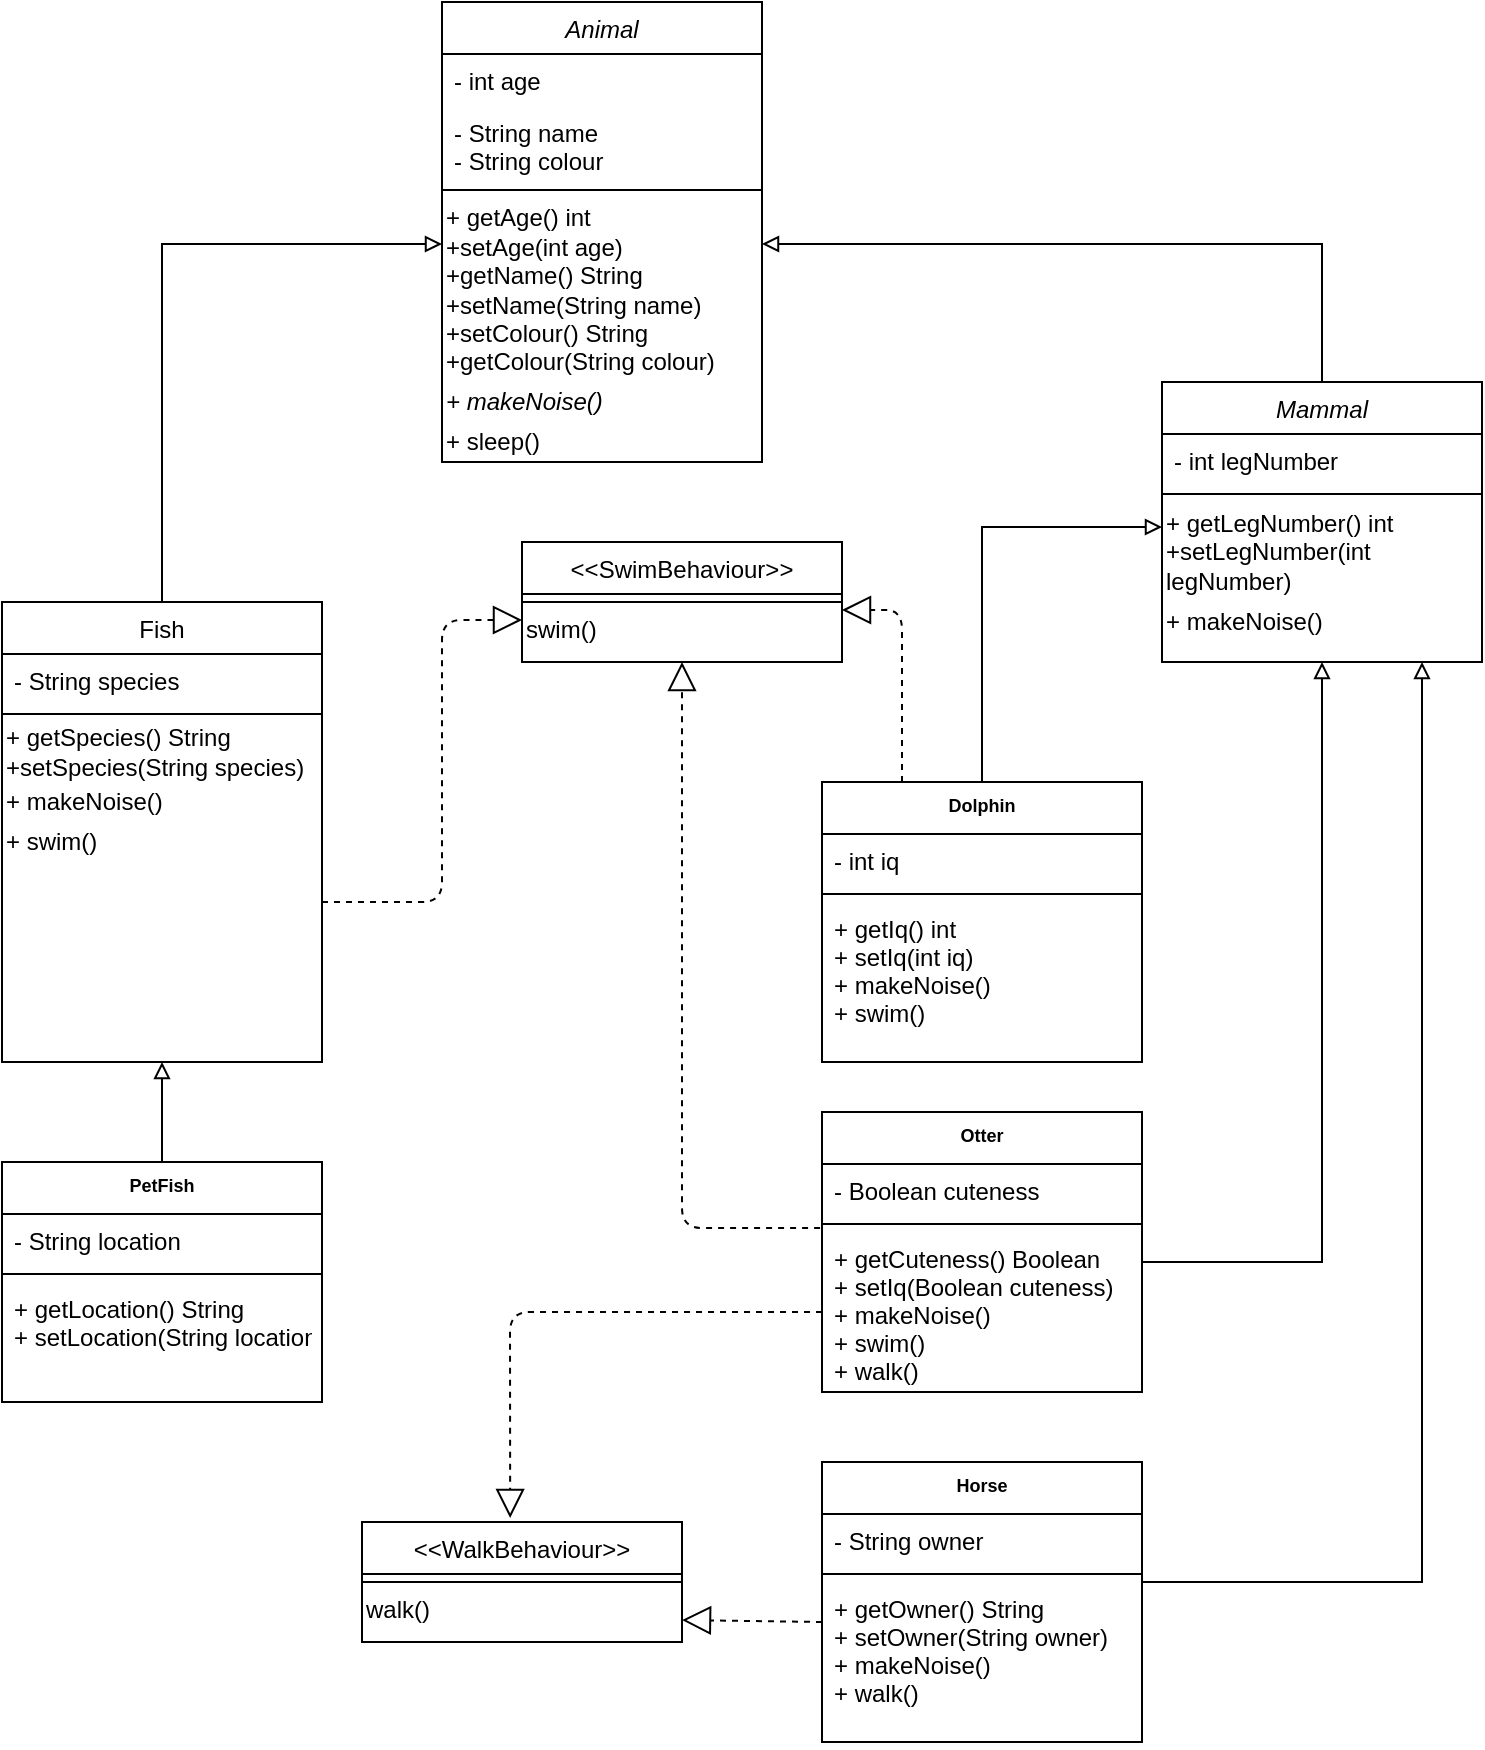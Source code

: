 <mxfile version="14.8.3" type="device"><diagram id="C5RBs43oDa-KdzZeNtuy" name="Page-1"><mxGraphModel dx="1422" dy="800" grid="1" gridSize="10" guides="1" tooltips="1" connect="1" arrows="1" fold="1" page="1" pageScale="1" pageWidth="827" pageHeight="1169" math="0" shadow="0"><root><mxCell id="WIyWlLk6GJQsqaUBKTNV-0"/><mxCell id="WIyWlLk6GJQsqaUBKTNV-1" parent="WIyWlLk6GJQsqaUBKTNV-0"/><mxCell id="zkfFHV4jXpPFQw0GAbJ--6" value="Animal" style="swimlane;fontStyle=2;align=center;verticalAlign=top;childLayout=stackLayout;horizontal=1;startSize=26;horizontalStack=0;resizeParent=1;resizeLast=0;collapsible=1;marginBottom=0;rounded=0;shadow=0;strokeWidth=1;" parent="WIyWlLk6GJQsqaUBKTNV-1" vertex="1"><mxGeometry x="260" y="30" width="160" height="230" as="geometry"><mxRectangle x="130" y="380" width="160" height="26" as="alternateBounds"/></mxGeometry></mxCell><mxCell id="zkfFHV4jXpPFQw0GAbJ--7" value="- int age" style="text;align=left;verticalAlign=top;spacingLeft=4;spacingRight=4;overflow=hidden;rotatable=0;points=[[0,0.5],[1,0.5]];portConstraint=eastwest;" parent="zkfFHV4jXpPFQw0GAbJ--6" vertex="1"><mxGeometry y="26" width="160" height="26" as="geometry"/></mxCell><mxCell id="zkfFHV4jXpPFQw0GAbJ--8" value="- String name&#10;- String colour" style="text;align=left;verticalAlign=top;spacingLeft=4;spacingRight=4;overflow=hidden;rotatable=0;points=[[0,0.5],[1,0.5]];portConstraint=eastwest;rounded=0;shadow=0;html=0;" parent="zkfFHV4jXpPFQw0GAbJ--6" vertex="1"><mxGeometry y="52" width="160" height="38" as="geometry"/></mxCell><mxCell id="zkfFHV4jXpPFQw0GAbJ--9" value="" style="line;html=1;strokeWidth=1;align=left;verticalAlign=middle;spacingTop=-1;spacingLeft=3;spacingRight=3;rotatable=0;labelPosition=right;points=[];portConstraint=eastwest;" parent="zkfFHV4jXpPFQw0GAbJ--6" vertex="1"><mxGeometry y="90" width="160" height="8" as="geometry"/></mxCell><mxCell id="y3QuK2yfH86_cCkmzQSX-1" value="+ getAge() int&lt;br&gt;+setAge(int age)&lt;br&gt;+getName() String&lt;br&gt;+setName(String name)&lt;br&gt;+setColour() String&lt;br&gt;+getColour(String colour)" style="text;html=1;strokeColor=none;fillColor=none;align=left;verticalAlign=middle;whiteSpace=wrap;rounded=0;" vertex="1" parent="zkfFHV4jXpPFQw0GAbJ--6"><mxGeometry y="98" width="160" height="92" as="geometry"/></mxCell><mxCell id="y3QuK2yfH86_cCkmzQSX-3" value="&lt;i&gt;+ makeNoise()&lt;/i&gt;" style="text;html=1;strokeColor=none;fillColor=none;align=left;verticalAlign=middle;whiteSpace=wrap;rounded=0;" vertex="1" parent="zkfFHV4jXpPFQw0GAbJ--6"><mxGeometry y="190" width="160" height="20" as="geometry"/></mxCell><mxCell id="y3QuK2yfH86_cCkmzQSX-4" value="+ sleep()" style="text;html=1;strokeColor=none;fillColor=none;align=left;verticalAlign=middle;whiteSpace=wrap;rounded=0;" vertex="1" parent="zkfFHV4jXpPFQw0GAbJ--6"><mxGeometry y="210" width="160" height="20" as="geometry"/></mxCell><mxCell id="y3QuK2yfH86_cCkmzQSX-6" value="&lt;&lt;WalkBehaviour&gt;&gt;" style="swimlane;fontStyle=0;align=center;verticalAlign=top;childLayout=stackLayout;horizontal=1;startSize=26;horizontalStack=0;resizeParent=1;resizeLast=0;collapsible=1;marginBottom=0;rounded=0;shadow=0;strokeWidth=1;" vertex="1" parent="WIyWlLk6GJQsqaUBKTNV-1"><mxGeometry x="220" y="790" width="160" height="60" as="geometry"><mxRectangle x="130" y="380" width="160" height="26" as="alternateBounds"/></mxGeometry></mxCell><mxCell id="y3QuK2yfH86_cCkmzQSX-9" value="" style="line;html=1;strokeWidth=1;align=left;verticalAlign=middle;spacingTop=-1;spacingLeft=3;spacingRight=3;rotatable=0;labelPosition=right;points=[];portConstraint=eastwest;" vertex="1" parent="y3QuK2yfH86_cCkmzQSX-6"><mxGeometry y="26" width="160" height="8" as="geometry"/></mxCell><mxCell id="y3QuK2yfH86_cCkmzQSX-13" value="walk()" style="text;html=1;strokeColor=none;fillColor=none;align=left;verticalAlign=middle;whiteSpace=wrap;rounded=0;" vertex="1" parent="y3QuK2yfH86_cCkmzQSX-6"><mxGeometry y="34" width="160" height="20" as="geometry"/></mxCell><mxCell id="y3QuK2yfH86_cCkmzQSX-14" value="&lt;&lt;SwimBehaviour&gt;&gt;" style="swimlane;fontStyle=0;align=center;verticalAlign=top;childLayout=stackLayout;horizontal=1;startSize=26;horizontalStack=0;resizeParent=1;resizeLast=0;collapsible=1;marginBottom=0;rounded=0;shadow=0;strokeWidth=1;" vertex="1" parent="WIyWlLk6GJQsqaUBKTNV-1"><mxGeometry x="300" y="300" width="160" height="60" as="geometry"><mxRectangle x="130" y="380" width="160" height="26" as="alternateBounds"/></mxGeometry></mxCell><mxCell id="y3QuK2yfH86_cCkmzQSX-15" value="" style="line;html=1;strokeWidth=1;align=left;verticalAlign=middle;spacingTop=-1;spacingLeft=3;spacingRight=3;rotatable=0;labelPosition=right;points=[];portConstraint=eastwest;" vertex="1" parent="y3QuK2yfH86_cCkmzQSX-14"><mxGeometry y="26" width="160" height="8" as="geometry"/></mxCell><mxCell id="y3QuK2yfH86_cCkmzQSX-16" value="swim()" style="text;html=1;strokeColor=none;fillColor=none;align=left;verticalAlign=middle;whiteSpace=wrap;rounded=0;" vertex="1" parent="y3QuK2yfH86_cCkmzQSX-14"><mxGeometry y="34" width="160" height="20" as="geometry"/></mxCell><mxCell id="y3QuK2yfH86_cCkmzQSX-33" style="edgeStyle=orthogonalEdgeStyle;rounded=0;orthogonalLoop=1;jettySize=auto;html=1;exitX=0.5;exitY=0;exitDx=0;exitDy=0;entryX=0;entryY=0.25;entryDx=0;entryDy=0;fontSize=9;endArrow=block;endFill=0;" edge="1" parent="WIyWlLk6GJQsqaUBKTNV-1" source="y3QuK2yfH86_cCkmzQSX-17" target="y3QuK2yfH86_cCkmzQSX-1"><mxGeometry relative="1" as="geometry"/></mxCell><mxCell id="y3QuK2yfH86_cCkmzQSX-17" value="Fish" style="swimlane;fontStyle=0;align=center;verticalAlign=top;childLayout=stackLayout;horizontal=1;startSize=26;horizontalStack=0;resizeParent=1;resizeLast=0;collapsible=1;marginBottom=0;rounded=0;shadow=0;strokeWidth=1;" vertex="1" parent="WIyWlLk6GJQsqaUBKTNV-1"><mxGeometry x="40" y="330" width="160" height="230" as="geometry"><mxRectangle x="130" y="380" width="160" height="26" as="alternateBounds"/></mxGeometry></mxCell><mxCell id="y3QuK2yfH86_cCkmzQSX-18" value="- String species" style="text;align=left;verticalAlign=top;spacingLeft=4;spacingRight=4;overflow=hidden;rotatable=0;points=[[0,0.5],[1,0.5]];portConstraint=eastwest;" vertex="1" parent="y3QuK2yfH86_cCkmzQSX-17"><mxGeometry y="26" width="160" height="26" as="geometry"/></mxCell><mxCell id="y3QuK2yfH86_cCkmzQSX-20" value="" style="line;html=1;strokeWidth=1;align=left;verticalAlign=middle;spacingTop=-1;spacingLeft=3;spacingRight=3;rotatable=0;labelPosition=right;points=[];portConstraint=eastwest;" vertex="1" parent="y3QuK2yfH86_cCkmzQSX-17"><mxGeometry y="52" width="160" height="8" as="geometry"/></mxCell><mxCell id="y3QuK2yfH86_cCkmzQSX-21" value="+ getSpecies() String&lt;br&gt;+setSpecies(String species)&amp;nbsp;" style="text;html=1;strokeColor=none;fillColor=none;align=left;verticalAlign=middle;whiteSpace=wrap;rounded=0;" vertex="1" parent="y3QuK2yfH86_cCkmzQSX-17"><mxGeometry y="60" width="160" height="30" as="geometry"/></mxCell><mxCell id="y3QuK2yfH86_cCkmzQSX-22" value="+ makeNoise()" style="text;html=1;strokeColor=none;fillColor=none;align=left;verticalAlign=middle;whiteSpace=wrap;rounded=0;" vertex="1" parent="y3QuK2yfH86_cCkmzQSX-17"><mxGeometry y="90" width="160" height="20" as="geometry"/></mxCell><mxCell id="y3QuK2yfH86_cCkmzQSX-23" value="+ swim()" style="text;html=1;strokeColor=none;fillColor=none;align=left;verticalAlign=middle;whiteSpace=wrap;rounded=0;" vertex="1" parent="y3QuK2yfH86_cCkmzQSX-17"><mxGeometry y="110" width="160" height="20" as="geometry"/></mxCell><mxCell id="y3QuK2yfH86_cCkmzQSX-30" value="" style="endArrow=block;dashed=1;endFill=0;endSize=12;html=1;fontSize=9;entryX=0;entryY=0.25;entryDx=0;entryDy=0;" edge="1" parent="WIyWlLk6GJQsqaUBKTNV-1" target="y3QuK2yfH86_cCkmzQSX-16"><mxGeometry width="160" relative="1" as="geometry"><mxPoint x="200" y="480" as="sourcePoint"/><mxPoint x="360" y="480" as="targetPoint"/><Array as="points"><mxPoint x="260" y="480"/><mxPoint x="260" y="339"/></Array></mxGeometry></mxCell><mxCell id="y3QuK2yfH86_cCkmzQSX-38" style="edgeStyle=orthogonalEdgeStyle;rounded=0;orthogonalLoop=1;jettySize=auto;html=1;exitX=0.5;exitY=0;exitDx=0;exitDy=0;entryX=0.5;entryY=1;entryDx=0;entryDy=0;fontSize=9;endArrow=block;endFill=0;" edge="1" parent="WIyWlLk6GJQsqaUBKTNV-1" source="y3QuK2yfH86_cCkmzQSX-34" target="y3QuK2yfH86_cCkmzQSX-17"><mxGeometry relative="1" as="geometry"/></mxCell><mxCell id="y3QuK2yfH86_cCkmzQSX-34" value="PetFish" style="swimlane;fontStyle=1;align=center;verticalAlign=top;childLayout=stackLayout;horizontal=1;startSize=26;horizontalStack=0;resizeParent=1;resizeParentMax=0;resizeLast=0;collapsible=1;marginBottom=0;fontSize=9;" vertex="1" parent="WIyWlLk6GJQsqaUBKTNV-1"><mxGeometry x="40" y="610" width="160" height="120" as="geometry"/></mxCell><mxCell id="y3QuK2yfH86_cCkmzQSX-35" value="- String location" style="text;strokeColor=none;fillColor=none;align=left;verticalAlign=top;spacingLeft=4;spacingRight=4;overflow=hidden;rotatable=0;points=[[0,0.5],[1,0.5]];portConstraint=eastwest;" vertex="1" parent="y3QuK2yfH86_cCkmzQSX-34"><mxGeometry y="26" width="160" height="26" as="geometry"/></mxCell><mxCell id="y3QuK2yfH86_cCkmzQSX-36" value="" style="line;strokeWidth=1;fillColor=none;align=left;verticalAlign=middle;spacingTop=-1;spacingLeft=3;spacingRight=3;rotatable=0;labelPosition=right;points=[];portConstraint=eastwest;" vertex="1" parent="y3QuK2yfH86_cCkmzQSX-34"><mxGeometry y="52" width="160" height="8" as="geometry"/></mxCell><mxCell id="y3QuK2yfH86_cCkmzQSX-37" value="+ getLocation() String&#10;+ setLocation(String location" style="text;strokeColor=none;fillColor=none;align=left;verticalAlign=top;spacingLeft=4;spacingRight=4;overflow=hidden;rotatable=0;points=[[0,0.5],[1,0.5]];portConstraint=eastwest;" vertex="1" parent="y3QuK2yfH86_cCkmzQSX-34"><mxGeometry y="60" width="160" height="60" as="geometry"/></mxCell><mxCell id="y3QuK2yfH86_cCkmzQSX-45" style="edgeStyle=orthogonalEdgeStyle;rounded=0;orthogonalLoop=1;jettySize=auto;html=1;exitX=0.5;exitY=0;exitDx=0;exitDy=0;entryX=1;entryY=0.25;entryDx=0;entryDy=0;fontSize=9;endArrow=block;endFill=0;" edge="1" parent="WIyWlLk6GJQsqaUBKTNV-1" source="y3QuK2yfH86_cCkmzQSX-39" target="y3QuK2yfH86_cCkmzQSX-1"><mxGeometry relative="1" as="geometry"/></mxCell><mxCell id="y3QuK2yfH86_cCkmzQSX-39" value="Mammal" style="swimlane;fontStyle=2;align=center;verticalAlign=top;childLayout=stackLayout;horizontal=1;startSize=26;horizontalStack=0;resizeParent=1;resizeLast=0;collapsible=1;marginBottom=0;rounded=0;shadow=0;strokeWidth=1;" vertex="1" parent="WIyWlLk6GJQsqaUBKTNV-1"><mxGeometry x="620" y="220" width="160" height="140" as="geometry"><mxRectangle x="130" y="380" width="160" height="26" as="alternateBounds"/></mxGeometry></mxCell><mxCell id="y3QuK2yfH86_cCkmzQSX-40" value="- int legNumber" style="text;align=left;verticalAlign=top;spacingLeft=4;spacingRight=4;overflow=hidden;rotatable=0;points=[[0,0.5],[1,0.5]];portConstraint=eastwest;" vertex="1" parent="y3QuK2yfH86_cCkmzQSX-39"><mxGeometry y="26" width="160" height="26" as="geometry"/></mxCell><mxCell id="y3QuK2yfH86_cCkmzQSX-41" value="" style="line;html=1;strokeWidth=1;align=left;verticalAlign=middle;spacingTop=-1;spacingLeft=3;spacingRight=3;rotatable=0;labelPosition=right;points=[];portConstraint=eastwest;" vertex="1" parent="y3QuK2yfH86_cCkmzQSX-39"><mxGeometry y="52" width="160" height="8" as="geometry"/></mxCell><mxCell id="y3QuK2yfH86_cCkmzQSX-42" value="+ getLegNumber() int&lt;br&gt;+setLegNumber(int legNumber)&amp;nbsp;" style="text;html=1;strokeColor=none;fillColor=none;align=left;verticalAlign=middle;whiteSpace=wrap;rounded=0;" vertex="1" parent="y3QuK2yfH86_cCkmzQSX-39"><mxGeometry y="60" width="160" height="50" as="geometry"/></mxCell><mxCell id="y3QuK2yfH86_cCkmzQSX-43" value="+ makeNoise()" style="text;html=1;strokeColor=none;fillColor=none;align=left;verticalAlign=middle;whiteSpace=wrap;rounded=0;" vertex="1" parent="y3QuK2yfH86_cCkmzQSX-39"><mxGeometry y="110" width="160" height="20" as="geometry"/></mxCell><mxCell id="y3QuK2yfH86_cCkmzQSX-52" style="edgeStyle=orthogonalEdgeStyle;rounded=0;orthogonalLoop=1;jettySize=auto;html=1;exitX=0.5;exitY=0;exitDx=0;exitDy=0;entryX=0;entryY=0.25;entryDx=0;entryDy=0;fontSize=9;endArrow=block;endFill=0;" edge="1" parent="WIyWlLk6GJQsqaUBKTNV-1" source="y3QuK2yfH86_cCkmzQSX-46" target="y3QuK2yfH86_cCkmzQSX-42"><mxGeometry relative="1" as="geometry"/></mxCell><mxCell id="y3QuK2yfH86_cCkmzQSX-46" value="Dolphin" style="swimlane;fontStyle=1;align=center;verticalAlign=top;childLayout=stackLayout;horizontal=1;startSize=26;horizontalStack=0;resizeParent=1;resizeParentMax=0;resizeLast=0;collapsible=1;marginBottom=0;fontSize=9;" vertex="1" parent="WIyWlLk6GJQsqaUBKTNV-1"><mxGeometry x="450" y="420" width="160" height="140" as="geometry"/></mxCell><mxCell id="y3QuK2yfH86_cCkmzQSX-47" value="- int iq" style="text;strokeColor=none;fillColor=none;align=left;verticalAlign=top;spacingLeft=4;spacingRight=4;overflow=hidden;rotatable=0;points=[[0,0.5],[1,0.5]];portConstraint=eastwest;" vertex="1" parent="y3QuK2yfH86_cCkmzQSX-46"><mxGeometry y="26" width="160" height="26" as="geometry"/></mxCell><mxCell id="y3QuK2yfH86_cCkmzQSX-48" value="" style="line;strokeWidth=1;fillColor=none;align=left;verticalAlign=middle;spacingTop=-1;spacingLeft=3;spacingRight=3;rotatable=0;labelPosition=right;points=[];portConstraint=eastwest;" vertex="1" parent="y3QuK2yfH86_cCkmzQSX-46"><mxGeometry y="52" width="160" height="8" as="geometry"/></mxCell><mxCell id="y3QuK2yfH86_cCkmzQSX-49" value="+ getIq() int&#10;+ setIq(int iq)&#10;+ makeNoise()&#10;+ swim()" style="text;strokeColor=none;fillColor=none;align=left;verticalAlign=top;spacingLeft=4;spacingRight=4;overflow=hidden;rotatable=0;points=[[0,0.5],[1,0.5]];portConstraint=eastwest;" vertex="1" parent="y3QuK2yfH86_cCkmzQSX-46"><mxGeometry y="60" width="160" height="80" as="geometry"/></mxCell><mxCell id="y3QuK2yfH86_cCkmzQSX-53" value="" style="endArrow=block;dashed=1;endFill=0;endSize=12;html=1;fontSize=9;exitX=0.25;exitY=0;exitDx=0;exitDy=0;entryX=1;entryY=0;entryDx=0;entryDy=0;" edge="1" parent="WIyWlLk6GJQsqaUBKTNV-1" source="y3QuK2yfH86_cCkmzQSX-46" target="y3QuK2yfH86_cCkmzQSX-16"><mxGeometry width="160" relative="1" as="geometry"><mxPoint x="230" y="530" as="sourcePoint"/><mxPoint x="390" y="530" as="targetPoint"/><Array as="points"><mxPoint x="490" y="334"/></Array></mxGeometry></mxCell><mxCell id="y3QuK2yfH86_cCkmzQSX-58" style="edgeStyle=orthogonalEdgeStyle;rounded=0;orthogonalLoop=1;jettySize=auto;html=1;entryX=0.5;entryY=1;entryDx=0;entryDy=0;fontSize=9;endArrow=block;endFill=0;exitX=1;exitY=-0.05;exitDx=0;exitDy=0;exitPerimeter=0;" edge="1" parent="WIyWlLk6GJQsqaUBKTNV-1" source="y3QuK2yfH86_cCkmzQSX-57" target="y3QuK2yfH86_cCkmzQSX-39"><mxGeometry relative="1" as="geometry"><mxPoint x="670" y="640" as="sourcePoint"/><Array as="points"><mxPoint x="610" y="660"/><mxPoint x="700" y="660"/></Array></mxGeometry></mxCell><mxCell id="y3QuK2yfH86_cCkmzQSX-54" value="Otter" style="swimlane;fontStyle=1;align=center;verticalAlign=top;childLayout=stackLayout;horizontal=1;startSize=26;horizontalStack=0;resizeParent=1;resizeParentMax=0;resizeLast=0;collapsible=1;marginBottom=0;fontSize=9;" vertex="1" parent="WIyWlLk6GJQsqaUBKTNV-1"><mxGeometry x="450" y="585" width="160" height="140" as="geometry"/></mxCell><mxCell id="y3QuK2yfH86_cCkmzQSX-55" value="- Boolean cuteness" style="text;strokeColor=none;fillColor=none;align=left;verticalAlign=top;spacingLeft=4;spacingRight=4;overflow=hidden;rotatable=0;points=[[0,0.5],[1,0.5]];portConstraint=eastwest;" vertex="1" parent="y3QuK2yfH86_cCkmzQSX-54"><mxGeometry y="26" width="160" height="26" as="geometry"/></mxCell><mxCell id="y3QuK2yfH86_cCkmzQSX-56" value="" style="line;strokeWidth=1;fillColor=none;align=left;verticalAlign=middle;spacingTop=-1;spacingLeft=3;spacingRight=3;rotatable=0;labelPosition=right;points=[];portConstraint=eastwest;" vertex="1" parent="y3QuK2yfH86_cCkmzQSX-54"><mxGeometry y="52" width="160" height="8" as="geometry"/></mxCell><mxCell id="y3QuK2yfH86_cCkmzQSX-57" value="+ getCuteness() Boolean&#10;+ setIq(Boolean cuteness)&#10;+ makeNoise()&#10;+ swim()&#10;+ walk()" style="text;strokeColor=none;fillColor=none;align=left;verticalAlign=top;spacingLeft=4;spacingRight=4;overflow=hidden;rotatable=0;points=[[0,0.5],[1,0.5]];portConstraint=eastwest;" vertex="1" parent="y3QuK2yfH86_cCkmzQSX-54"><mxGeometry y="60" width="160" height="80" as="geometry"/></mxCell><mxCell id="y3QuK2yfH86_cCkmzQSX-59" value="" style="endArrow=block;dashed=1;endFill=0;endSize=12;html=1;fontSize=9;exitX=-0.006;exitY=-0.025;exitDx=0;exitDy=0;exitPerimeter=0;entryX=0.5;entryY=1;entryDx=0;entryDy=0;" edge="1" parent="WIyWlLk6GJQsqaUBKTNV-1" source="y3QuK2yfH86_cCkmzQSX-57" target="y3QuK2yfH86_cCkmzQSX-14"><mxGeometry width="160" relative="1" as="geometry"><mxPoint x="330" y="500" as="sourcePoint"/><mxPoint x="490" y="500" as="targetPoint"/><Array as="points"><mxPoint x="380" y="643"/></Array></mxGeometry></mxCell><mxCell id="y3QuK2yfH86_cCkmzQSX-60" value="" style="endArrow=block;dashed=1;endFill=0;endSize=12;html=1;fontSize=9;exitX=0;exitY=0.5;exitDx=0;exitDy=0;entryX=0.463;entryY=-0.033;entryDx=0;entryDy=0;entryPerimeter=0;" edge="1" parent="WIyWlLk6GJQsqaUBKTNV-1" source="y3QuK2yfH86_cCkmzQSX-57" target="y3QuK2yfH86_cCkmzQSX-6"><mxGeometry width="160" relative="1" as="geometry"><mxPoint x="330" y="600" as="sourcePoint"/><mxPoint x="490" y="600" as="targetPoint"/><Array as="points"><mxPoint x="294" y="685"/></Array></mxGeometry></mxCell><mxCell id="y3QuK2yfH86_cCkmzQSX-67" style="edgeStyle=orthogonalEdgeStyle;rounded=0;orthogonalLoop=1;jettySize=auto;html=1;exitX=1;exitY=0;exitDx=0;exitDy=0;fontSize=9;endArrow=block;endFill=0;exitPerimeter=0;" edge="1" parent="WIyWlLk6GJQsqaUBKTNV-1" source="y3QuK2yfH86_cCkmzQSX-64"><mxGeometry relative="1" as="geometry"><mxPoint x="750" y="360" as="targetPoint"/><Array as="points"><mxPoint x="750" y="820"/></Array></mxGeometry></mxCell><mxCell id="y3QuK2yfH86_cCkmzQSX-61" value="Horse" style="swimlane;fontStyle=1;align=center;verticalAlign=top;childLayout=stackLayout;horizontal=1;startSize=26;horizontalStack=0;resizeParent=1;resizeParentMax=0;resizeLast=0;collapsible=1;marginBottom=0;fontSize=9;" vertex="1" parent="WIyWlLk6GJQsqaUBKTNV-1"><mxGeometry x="450" y="760" width="160" height="140" as="geometry"/></mxCell><mxCell id="y3QuK2yfH86_cCkmzQSX-62" value="- String owner" style="text;strokeColor=none;fillColor=none;align=left;verticalAlign=top;spacingLeft=4;spacingRight=4;overflow=hidden;rotatable=0;points=[[0,0.5],[1,0.5]];portConstraint=eastwest;" vertex="1" parent="y3QuK2yfH86_cCkmzQSX-61"><mxGeometry y="26" width="160" height="26" as="geometry"/></mxCell><mxCell id="y3QuK2yfH86_cCkmzQSX-63" value="" style="line;strokeWidth=1;fillColor=none;align=left;verticalAlign=middle;spacingTop=-1;spacingLeft=3;spacingRight=3;rotatable=0;labelPosition=right;points=[];portConstraint=eastwest;" vertex="1" parent="y3QuK2yfH86_cCkmzQSX-61"><mxGeometry y="52" width="160" height="8" as="geometry"/></mxCell><mxCell id="y3QuK2yfH86_cCkmzQSX-64" value="+ getOwner() String&#10;+ setOwner(String owner)&#10;+ makeNoise()&#10;+ walk()" style="text;strokeColor=none;fillColor=none;align=left;verticalAlign=top;spacingLeft=4;spacingRight=4;overflow=hidden;rotatable=0;points=[[0,0.5],[1,0.5]];portConstraint=eastwest;" vertex="1" parent="y3QuK2yfH86_cCkmzQSX-61"><mxGeometry y="60" width="160" height="80" as="geometry"/></mxCell><mxCell id="y3QuK2yfH86_cCkmzQSX-68" value="" style="endArrow=block;dashed=1;endFill=0;endSize=12;html=1;fontSize=9;entryX=1;entryY=0.75;entryDx=0;entryDy=0;" edge="1" parent="WIyWlLk6GJQsqaUBKTNV-1" target="y3QuK2yfH86_cCkmzQSX-13"><mxGeometry width="160" relative="1" as="geometry"><mxPoint x="450" y="840" as="sourcePoint"/><mxPoint x="610" y="840" as="targetPoint"/></mxGeometry></mxCell></root></mxGraphModel></diagram></mxfile>